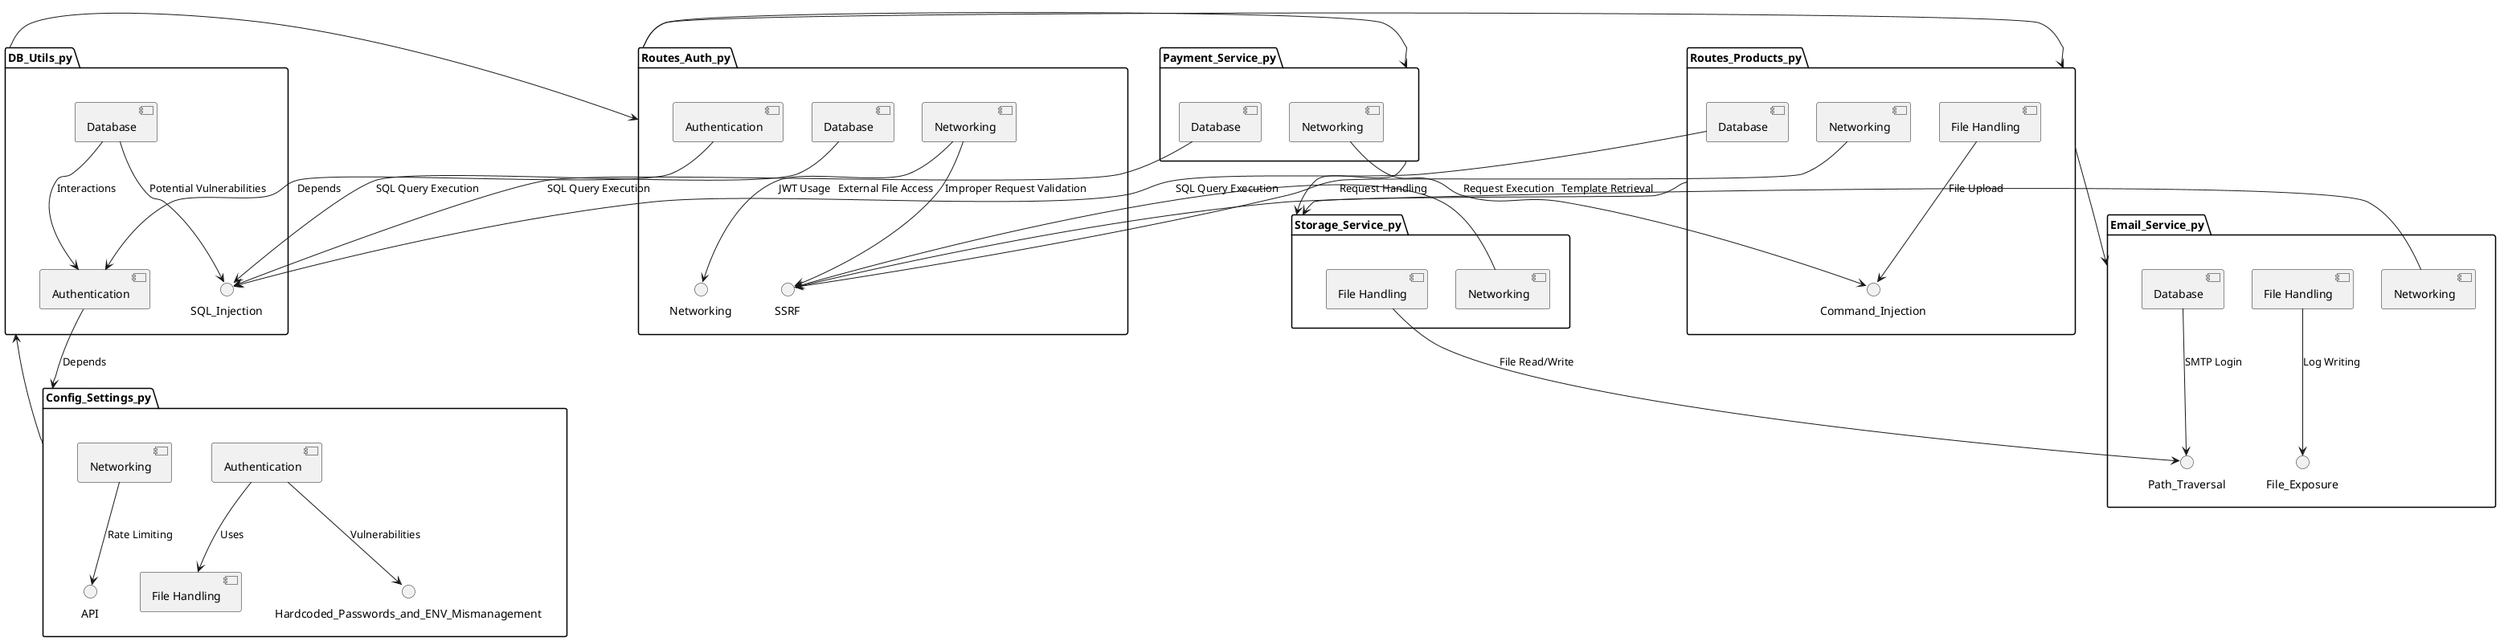 @startuml "test 6"

package "Config_Settings_py" {
    [Authentication] as A1
    [File Handling] as A2
    [Networking] as A3

    A1 --> A2 : Uses
    A1 --> Hardcoded_Passwords_and_ENV_Mismanagement : Vulnerabilities
    A3 --> API : Rate Limiting
}

package "DB_Utils_py" {
    [Database] as B1
    [Authentication] as B2

    B1 --> B2 : Interactions
    B1 --> SQL_Injection : Potential Vulnerabilities
    B2 --> Config_Settings_py : Depends
}

package "Routes_Auth_py" {
    [Database] as C1
    [Authentication] as C2
    [Networking] as C3

    C1 --> SQL_Injection : SQL Query Execution
    C2 --> B2 : Depends
    C3 --> Networking : JWT Usage
    C3 --> SSRF : Improper Request Validation
}

package "Routes_Products_py" {
    [Database] as D1
    [File Handling] as D2
    [Networking] as D3

    D1 --> SQL_Injection : SQL Query Execution
    D2 --> Command_Injection : File Upload
    D3 --> SSRF : Request Handling
}

package "Payment_Service_py" {
    [Database] as E1
    [Networking] as E2

    E1 --> SQL_Injection : SQL Query Execution
    E2 --> Command_Injection : Request Execution
}

package "Email_Service_py" {
    [Database] as F1
    [File Handling] as F2
    [Networking] as F3

    F1 --> Path_Traversal : SMTP Login
    F2 --> File_Exposure : Log Writing
    F3 --> SSRF : Template Retrieval
}

package "Storage_Service_py" {
    [File Handling] as G1
    [Networking] as G2

    G1 --> Path_Traversal : File Read/Write
    G2 --> SSRF : External File Access
}

Config_Settings_py --> DB_Utils_py
DB_Utils_py --> Routes_Auth_py
Routes_Auth_py --> Routes_Products_py
Routes_Auth_py --> Payment_Service_py
Routes_Products_py --> Email_Service_py
Routes_Products_py --> Storage_Service_py
Payment_Service_py --> Storage_Service_py

@enduml
